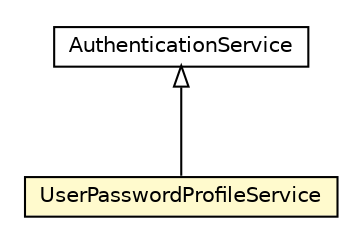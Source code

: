 #!/usr/local/bin/dot
#
# Class diagram 
# Generated by UMLGraph version R5_6-24-gf6e263 (http://www.umlgraph.org/)
#

digraph G {
	edge [fontname="Helvetica",fontsize=10,labelfontname="Helvetica",labelfontsize=10];
	node [fontname="Helvetica",fontsize=10,shape=plaintext];
	nodesep=0.25;
	ranksep=0.5;
	// org.universAAL.ontology.security.AuthenticationService
	c8197870 [label=<<table title="org.universAAL.ontology.security.AuthenticationService" border="0" cellborder="1" cellspacing="0" cellpadding="2" port="p" href="../../../ontology/security/AuthenticationService.html">
		<tr><td><table border="0" cellspacing="0" cellpadding="1">
<tr><td align="center" balign="center"> AuthenticationService </td></tr>
		</table></td></tr>
		</table>>, URL="../../../ontology/security/AuthenticationService.html", fontname="Helvetica", fontcolor="black", fontsize=10.0];
	// org.universAAL.security.authenticator.profile.UserPasswordProfileService
	c8198656 [label=<<table title="org.universAAL.security.authenticator.profile.UserPasswordProfileService" border="0" cellborder="1" cellspacing="0" cellpadding="2" port="p" bgcolor="lemonChiffon" href="./UserPasswordProfileService.html">
		<tr><td><table border="0" cellspacing="0" cellpadding="1">
<tr><td align="center" balign="center"> UserPasswordProfileService </td></tr>
		</table></td></tr>
		</table>>, URL="./UserPasswordProfileService.html", fontname="Helvetica", fontcolor="black", fontsize=10.0];
	//org.universAAL.security.authenticator.profile.UserPasswordProfileService extends org.universAAL.ontology.security.AuthenticationService
	c8197870:p -> c8198656:p [dir=back,arrowtail=empty];
}

